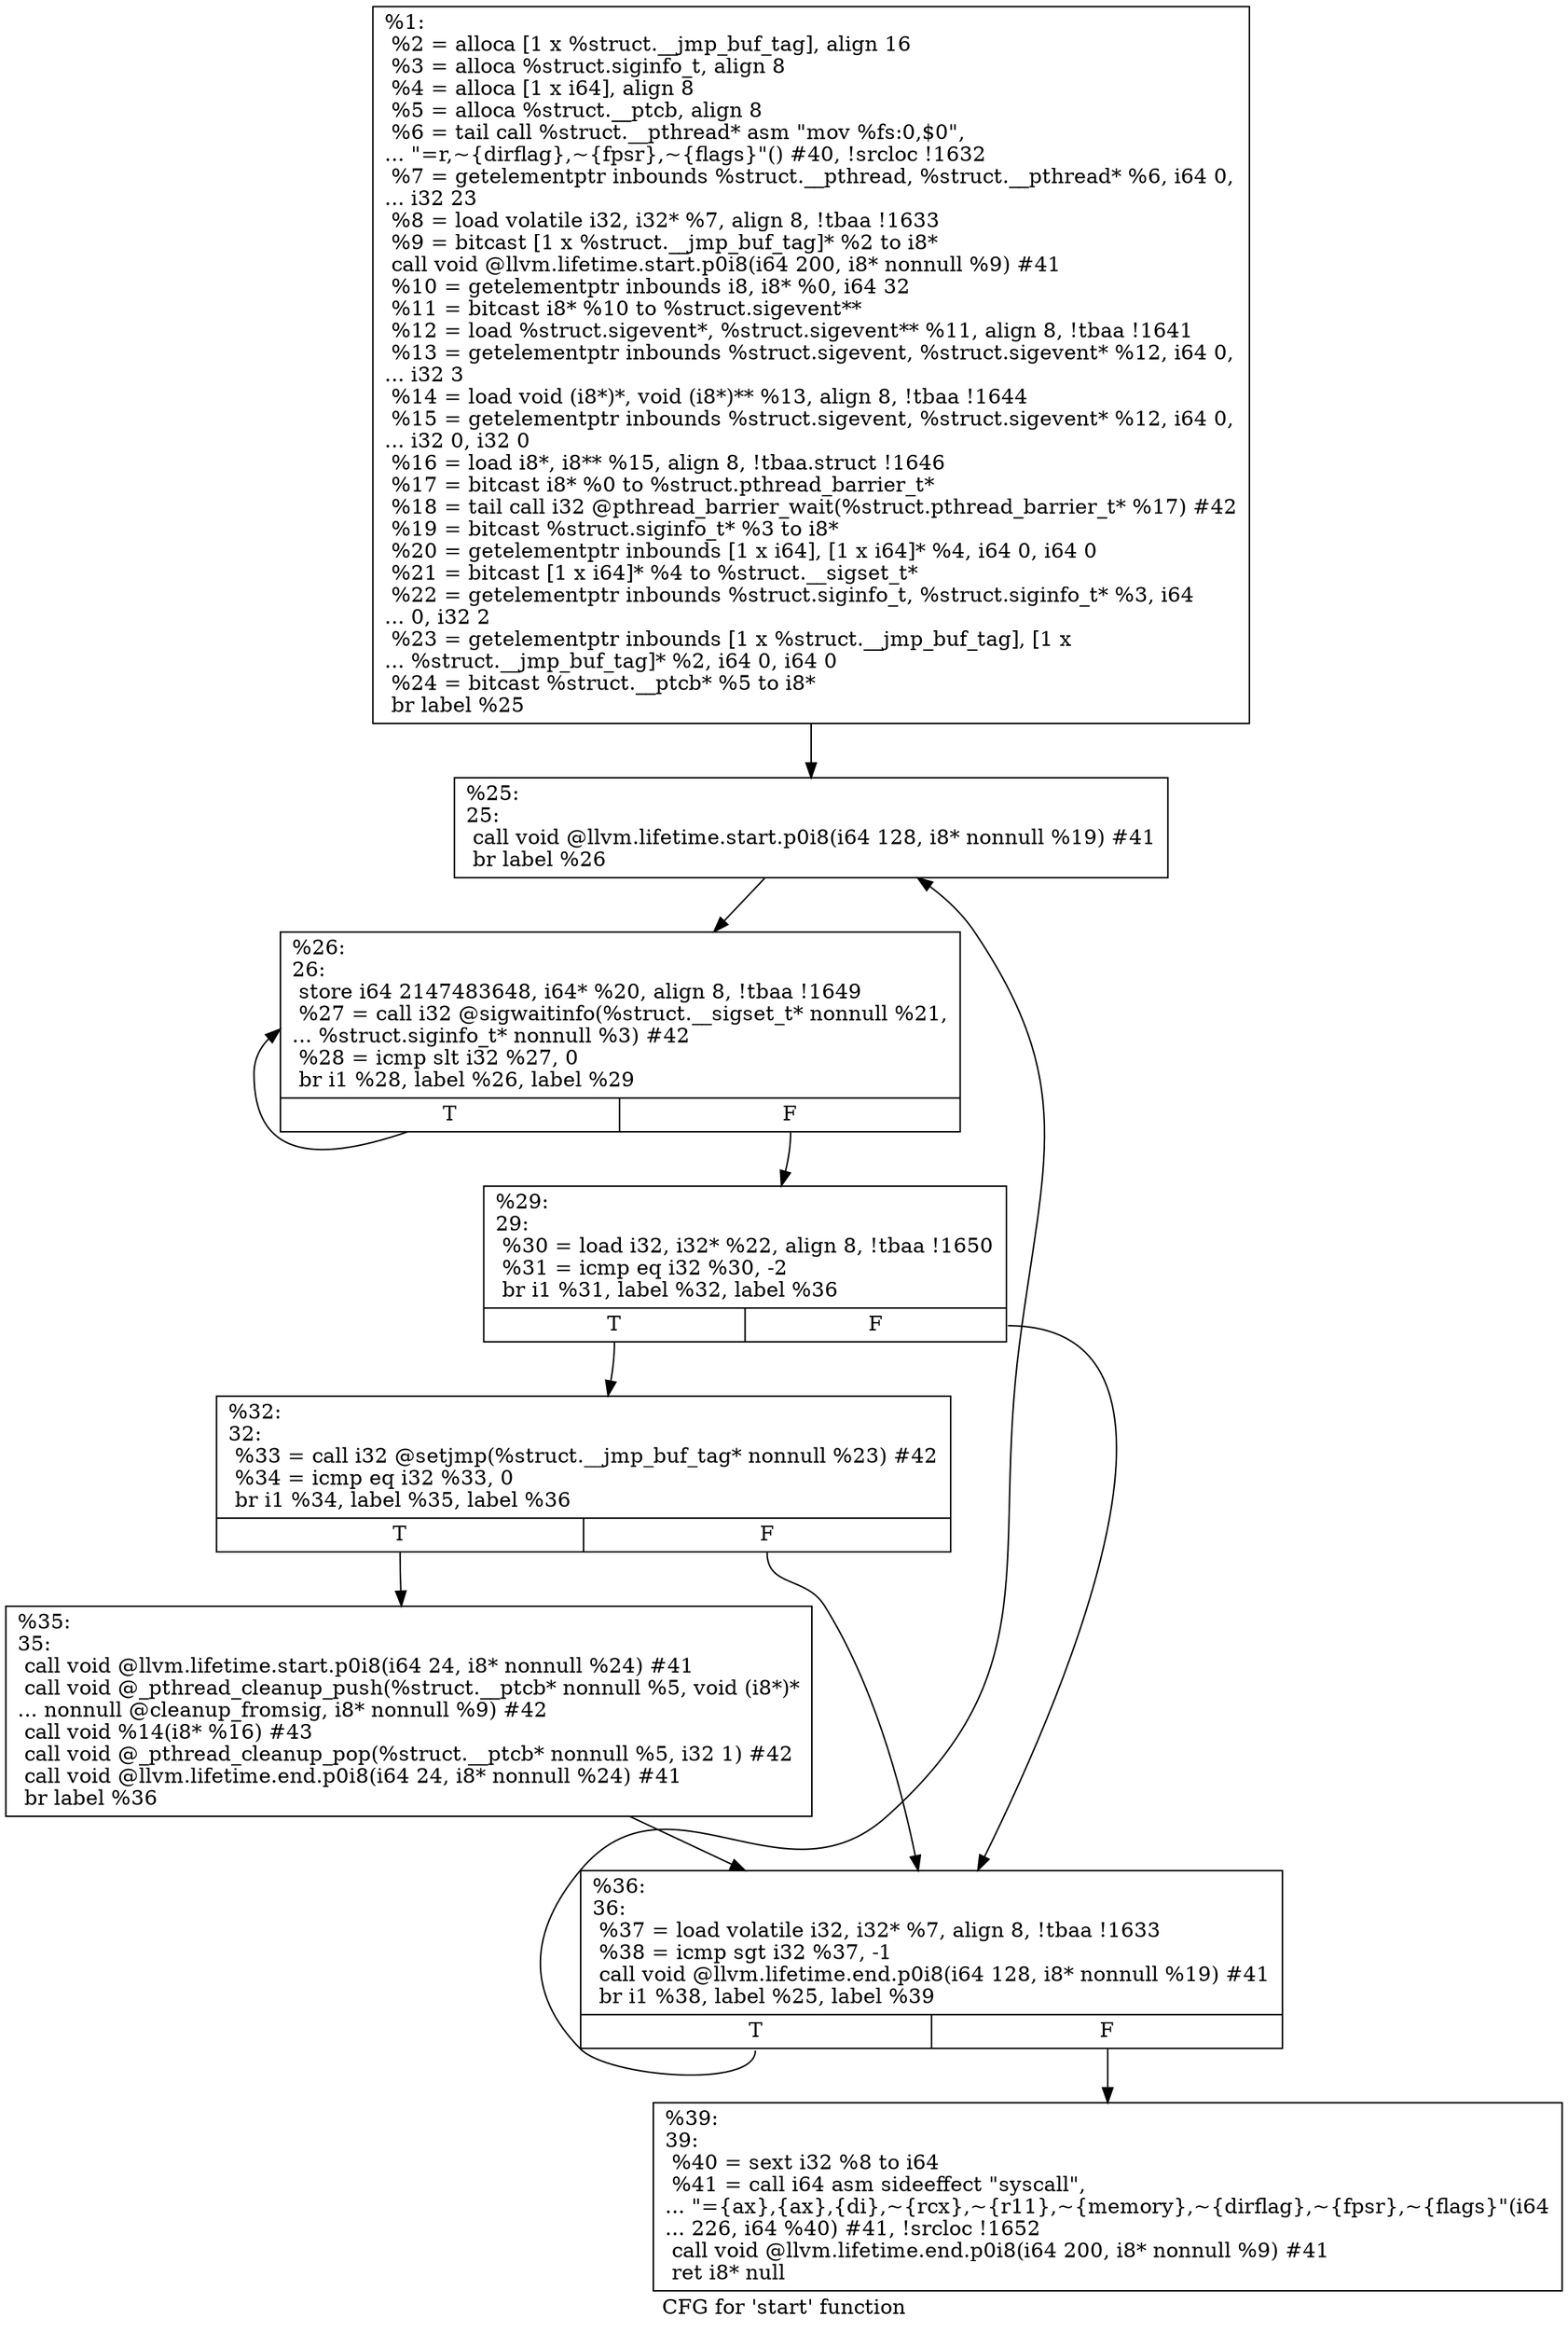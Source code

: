 digraph "CFG for 'start' function" {
	label="CFG for 'start' function";

	Node0x19ed3d0 [shape=record,label="{%1:\l  %2 = alloca [1 x %struct.__jmp_buf_tag], align 16\l  %3 = alloca %struct.siginfo_t, align 8\l  %4 = alloca [1 x i64], align 8\l  %5 = alloca %struct.__ptcb, align 8\l  %6 = tail call %struct.__pthread* asm \"mov %fs:0,$0\",\l... \"=r,~\{dirflag\},~\{fpsr\},~\{flags\}\"() #40, !srcloc !1632\l  %7 = getelementptr inbounds %struct.__pthread, %struct.__pthread* %6, i64 0,\l... i32 23\l  %8 = load volatile i32, i32* %7, align 8, !tbaa !1633\l  %9 = bitcast [1 x %struct.__jmp_buf_tag]* %2 to i8*\l  call void @llvm.lifetime.start.p0i8(i64 200, i8* nonnull %9) #41\l  %10 = getelementptr inbounds i8, i8* %0, i64 32\l  %11 = bitcast i8* %10 to %struct.sigevent**\l  %12 = load %struct.sigevent*, %struct.sigevent** %11, align 8, !tbaa !1641\l  %13 = getelementptr inbounds %struct.sigevent, %struct.sigevent* %12, i64 0,\l... i32 3\l  %14 = load void (i8*)*, void (i8*)** %13, align 8, !tbaa !1644\l  %15 = getelementptr inbounds %struct.sigevent, %struct.sigevent* %12, i64 0,\l... i32 0, i32 0\l  %16 = load i8*, i8** %15, align 8, !tbaa.struct !1646\l  %17 = bitcast i8* %0 to %struct.pthread_barrier_t*\l  %18 = tail call i32 @pthread_barrier_wait(%struct.pthread_barrier_t* %17) #42\l  %19 = bitcast %struct.siginfo_t* %3 to i8*\l  %20 = getelementptr inbounds [1 x i64], [1 x i64]* %4, i64 0, i64 0\l  %21 = bitcast [1 x i64]* %4 to %struct.__sigset_t*\l  %22 = getelementptr inbounds %struct.siginfo_t, %struct.siginfo_t* %3, i64\l... 0, i32 2\l  %23 = getelementptr inbounds [1 x %struct.__jmp_buf_tag], [1 x\l... %struct.__jmp_buf_tag]* %2, i64 0, i64 0\l  %24 = bitcast %struct.__ptcb* %5 to i8*\l  br label %25\l}"];
	Node0x19ed3d0 -> Node0x19ed420;
	Node0x19ed420 [shape=record,label="{%25:\l25:                                               \l  call void @llvm.lifetime.start.p0i8(i64 128, i8* nonnull %19) #41\l  br label %26\l}"];
	Node0x19ed420 -> Node0x19ed470;
	Node0x19ed470 [shape=record,label="{%26:\l26:                                               \l  store i64 2147483648, i64* %20, align 8, !tbaa !1649\l  %27 = call i32 @sigwaitinfo(%struct.__sigset_t* nonnull %21,\l... %struct.siginfo_t* nonnull %3) #42\l  %28 = icmp slt i32 %27, 0\l  br i1 %28, label %26, label %29\l|{<s0>T|<s1>F}}"];
	Node0x19ed470:s0 -> Node0x19ed470;
	Node0x19ed470:s1 -> Node0x19ed4c0;
	Node0x19ed4c0 [shape=record,label="{%29:\l29:                                               \l  %30 = load i32, i32* %22, align 8, !tbaa !1650\l  %31 = icmp eq i32 %30, -2\l  br i1 %31, label %32, label %36\l|{<s0>T|<s1>F}}"];
	Node0x19ed4c0:s0 -> Node0x19ed510;
	Node0x19ed4c0:s1 -> Node0x19ed5b0;
	Node0x19ed510 [shape=record,label="{%32:\l32:                                               \l  %33 = call i32 @setjmp(%struct.__jmp_buf_tag* nonnull %23) #42\l  %34 = icmp eq i32 %33, 0\l  br i1 %34, label %35, label %36\l|{<s0>T|<s1>F}}"];
	Node0x19ed510:s0 -> Node0x19ed560;
	Node0x19ed510:s1 -> Node0x19ed5b0;
	Node0x19ed560 [shape=record,label="{%35:\l35:                                               \l  call void @llvm.lifetime.start.p0i8(i64 24, i8* nonnull %24) #41\l  call void @_pthread_cleanup_push(%struct.__ptcb* nonnull %5, void (i8*)*\l... nonnull @cleanup_fromsig, i8* nonnull %9) #42\l  call void %14(i8* %16) #43\l  call void @_pthread_cleanup_pop(%struct.__ptcb* nonnull %5, i32 1) #42\l  call void @llvm.lifetime.end.p0i8(i64 24, i8* nonnull %24) #41\l  br label %36\l}"];
	Node0x19ed560 -> Node0x19ed5b0;
	Node0x19ed5b0 [shape=record,label="{%36:\l36:                                               \l  %37 = load volatile i32, i32* %7, align 8, !tbaa !1633\l  %38 = icmp sgt i32 %37, -1\l  call void @llvm.lifetime.end.p0i8(i64 128, i8* nonnull %19) #41\l  br i1 %38, label %25, label %39\l|{<s0>T|<s1>F}}"];
	Node0x19ed5b0:s0 -> Node0x19ed420;
	Node0x19ed5b0:s1 -> Node0x19ed600;
	Node0x19ed600 [shape=record,label="{%39:\l39:                                               \l  %40 = sext i32 %8 to i64\l  %41 = call i64 asm sideeffect \"syscall\",\l... \"=\{ax\},\{ax\},\{di\},~\{rcx\},~\{r11\},~\{memory\},~\{dirflag\},~\{fpsr\},~\{flags\}\"(i64\l... 226, i64 %40) #41, !srcloc !1652\l  call void @llvm.lifetime.end.p0i8(i64 200, i8* nonnull %9) #41\l  ret i8* null\l}"];
}
